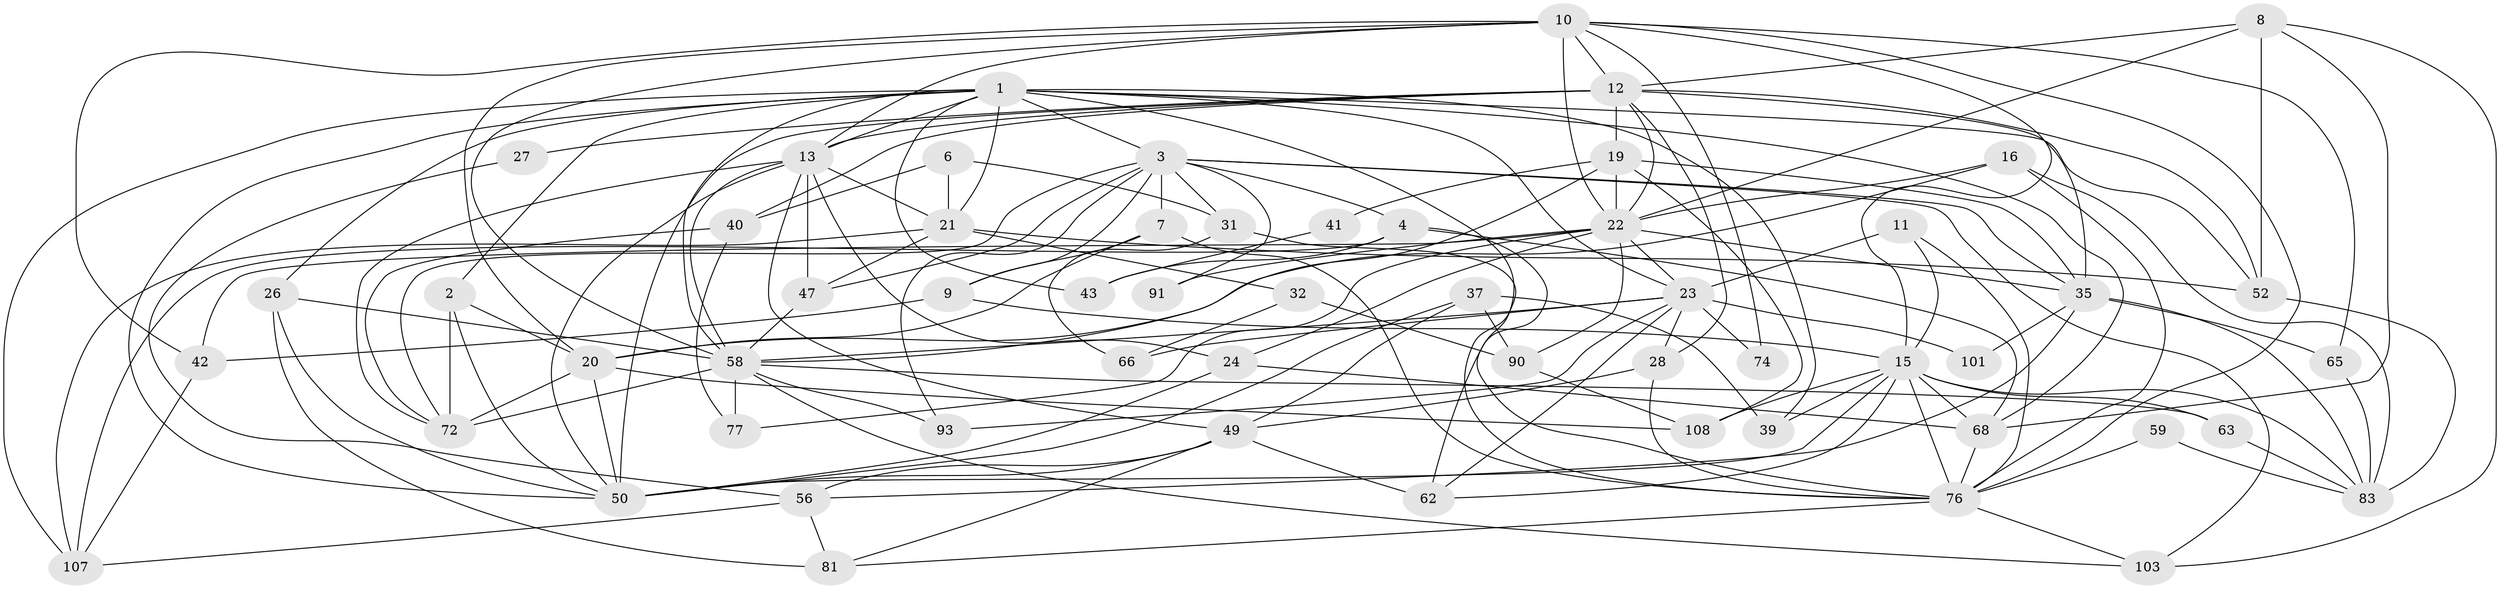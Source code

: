 // original degree distribution, {5: 0.17543859649122806, 3: 0.3157894736842105, 6: 0.12280701754385964, 4: 0.21052631578947367, 2: 0.13157894736842105, 8: 0.02631578947368421, 7: 0.017543859649122806}
// Generated by graph-tools (version 1.1) at 2025/15/03/09/25 04:15:15]
// undirected, 57 vertices, 156 edges
graph export_dot {
graph [start="1"]
  node [color=gray90,style=filled];
  1 [super="+38+55+61"];
  2 [super="+69+114"];
  3 [super="+5+80"];
  4 [super="+17"];
  6;
  7 [super="+86"];
  8 [super="+54"];
  9 [super="+110"];
  10 [super="+34+30"];
  11 [super="+36"];
  12 [super="+14+98"];
  13 [super="+29+33"];
  15 [super="+64+18"];
  16;
  19 [super="+78"];
  20 [super="+88"];
  21 [super="+71"];
  22 [super="+67+57+44"];
  23 [super="+70"];
  24;
  26;
  27;
  28;
  31;
  32;
  35;
  37;
  39;
  40 [super="+53"];
  41;
  42;
  43 [super="+97"];
  47;
  49 [super="+92"];
  50 [super="+105+51"];
  52;
  56;
  58 [super="+87+96+104"];
  59;
  62 [super="+85"];
  63;
  65;
  66;
  68 [super="+73"];
  72 [super="+79"];
  74;
  76 [super="+89+82+106"];
  77;
  81 [super="+102"];
  83 [super="+113"];
  90;
  91;
  93;
  101;
  103;
  107 [super="+111"];
  108;
  1 -- 39;
  1 -- 2;
  1 -- 107;
  1 -- 3;
  1 -- 21;
  1 -- 43 [weight=2];
  1 -- 13;
  1 -- 62 [weight=2];
  1 -- 23;
  1 -- 52;
  1 -- 58;
  1 -- 68 [weight=2];
  1 -- 26;
  1 -- 50;
  2 -- 50;
  2 -- 72;
  2 -- 20;
  3 -- 47;
  3 -- 31;
  3 -- 72;
  3 -- 91;
  3 -- 35;
  3 -- 103;
  3 -- 7 [weight=2];
  3 -- 9;
  3 -- 93;
  3 -- 4;
  4 -- 68;
  4 -- 43;
  4 -- 107;
  4 -- 76;
  6 -- 31;
  6 -- 40;
  6 -- 21;
  7 -- 9;
  7 -- 76;
  7 -- 20;
  8 -- 103;
  8 -- 68;
  8 -- 52;
  8 -- 22 [weight=2];
  8 -- 12;
  9 -- 15;
  9 -- 42;
  10 -- 58;
  10 -- 13 [weight=2];
  10 -- 20;
  10 -- 12 [weight=2];
  10 -- 65;
  10 -- 74;
  10 -- 42;
  10 -- 15;
  10 -- 76;
  10 -- 22 [weight=2];
  11 -- 76;
  11 -- 15;
  11 -- 23;
  12 -- 22 [weight=2];
  12 -- 27;
  12 -- 35;
  12 -- 40;
  12 -- 13;
  12 -- 19;
  12 -- 28;
  12 -- 52;
  12 -- 50;
  13 -- 47;
  13 -- 49;
  13 -- 21;
  13 -- 24;
  13 -- 58;
  13 -- 72;
  13 -- 50;
  15 -- 108;
  15 -- 83;
  15 -- 63;
  15 -- 62;
  15 -- 68;
  15 -- 76;
  15 -- 39;
  15 -- 50;
  16 -- 20;
  16 -- 83;
  16 -- 22;
  16 -- 76;
  19 -- 58 [weight=2];
  19 -- 22;
  19 -- 108;
  19 -- 35;
  19 -- 41;
  20 -- 108;
  20 -- 50;
  20 -- 72;
  21 -- 52;
  21 -- 32;
  21 -- 107;
  21 -- 47;
  22 -- 23;
  22 -- 42;
  22 -- 77;
  22 -- 35;
  22 -- 24;
  22 -- 90;
  22 -- 91;
  23 -- 74;
  23 -- 66;
  23 -- 101;
  23 -- 58;
  23 -- 28;
  23 -- 93;
  23 -- 62;
  24 -- 68;
  24 -- 50;
  26 -- 81;
  26 -- 58 [weight=2];
  26 -- 50;
  27 -- 56;
  28 -- 76;
  28 -- 49;
  31 -- 66;
  31 -- 76;
  32 -- 66;
  32 -- 90;
  35 -- 56;
  35 -- 65;
  35 -- 83;
  35 -- 101;
  37 -- 49;
  37 -- 39;
  37 -- 90;
  37 -- 50;
  40 -- 72;
  40 -- 77;
  41 -- 43;
  42 -- 107;
  47 -- 58 [weight=2];
  49 -- 56;
  49 -- 50;
  49 -- 62;
  49 -- 81;
  52 -- 83;
  56 -- 81;
  56 -- 107;
  58 -- 63;
  58 -- 77;
  58 -- 93;
  58 -- 103;
  58 -- 72 [weight=2];
  59 -- 76;
  59 -- 83;
  63 -- 83;
  65 -- 83;
  68 -- 76;
  76 -- 81;
  76 -- 103;
  90 -- 108;
}

